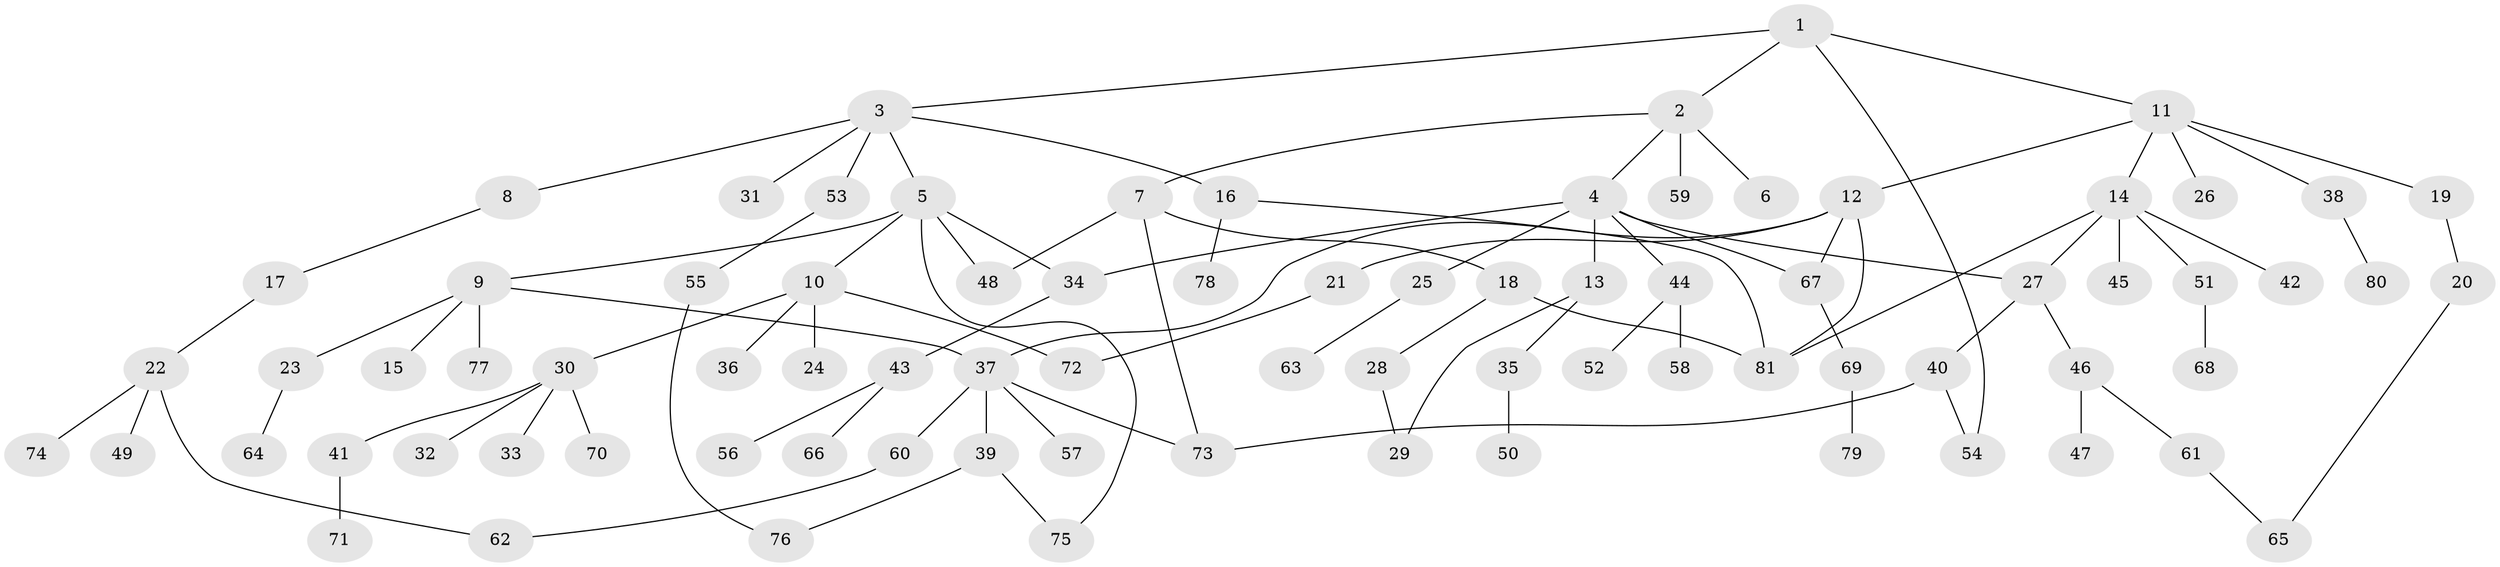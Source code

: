 // Generated by graph-tools (version 1.1) at 2025/34/03/09/25 02:34:18]
// undirected, 81 vertices, 97 edges
graph export_dot {
graph [start="1"]
  node [color=gray90,style=filled];
  1;
  2;
  3;
  4;
  5;
  6;
  7;
  8;
  9;
  10;
  11;
  12;
  13;
  14;
  15;
  16;
  17;
  18;
  19;
  20;
  21;
  22;
  23;
  24;
  25;
  26;
  27;
  28;
  29;
  30;
  31;
  32;
  33;
  34;
  35;
  36;
  37;
  38;
  39;
  40;
  41;
  42;
  43;
  44;
  45;
  46;
  47;
  48;
  49;
  50;
  51;
  52;
  53;
  54;
  55;
  56;
  57;
  58;
  59;
  60;
  61;
  62;
  63;
  64;
  65;
  66;
  67;
  68;
  69;
  70;
  71;
  72;
  73;
  74;
  75;
  76;
  77;
  78;
  79;
  80;
  81;
  1 -- 2;
  1 -- 3;
  1 -- 11;
  1 -- 54;
  2 -- 4;
  2 -- 6;
  2 -- 7;
  2 -- 59;
  3 -- 5;
  3 -- 8;
  3 -- 16;
  3 -- 31;
  3 -- 53;
  4 -- 13;
  4 -- 25;
  4 -- 44;
  4 -- 27;
  4 -- 34;
  4 -- 67;
  5 -- 9;
  5 -- 10;
  5 -- 34;
  5 -- 48;
  5 -- 75;
  7 -- 18;
  7 -- 48;
  7 -- 73;
  8 -- 17;
  9 -- 15;
  9 -- 23;
  9 -- 37;
  9 -- 77;
  10 -- 24;
  10 -- 30;
  10 -- 36;
  10 -- 72;
  11 -- 12;
  11 -- 14;
  11 -- 19;
  11 -- 26;
  11 -- 38;
  12 -- 21;
  12 -- 67;
  12 -- 37;
  12 -- 81;
  13 -- 35;
  13 -- 29;
  14 -- 27;
  14 -- 42;
  14 -- 45;
  14 -- 51;
  14 -- 81;
  16 -- 78;
  16 -- 81;
  17 -- 22;
  18 -- 28;
  18 -- 81;
  19 -- 20;
  20 -- 65;
  21 -- 72;
  22 -- 49;
  22 -- 62;
  22 -- 74;
  23 -- 64;
  25 -- 63;
  27 -- 40;
  27 -- 46;
  28 -- 29;
  30 -- 32;
  30 -- 33;
  30 -- 41;
  30 -- 70;
  34 -- 43;
  35 -- 50;
  37 -- 39;
  37 -- 57;
  37 -- 60;
  37 -- 73;
  38 -- 80;
  39 -- 75;
  39 -- 76;
  40 -- 54;
  40 -- 73;
  41 -- 71;
  43 -- 56;
  43 -- 66;
  44 -- 52;
  44 -- 58;
  46 -- 47;
  46 -- 61;
  51 -- 68;
  53 -- 55;
  55 -- 76;
  60 -- 62;
  61 -- 65;
  67 -- 69;
  69 -- 79;
}
